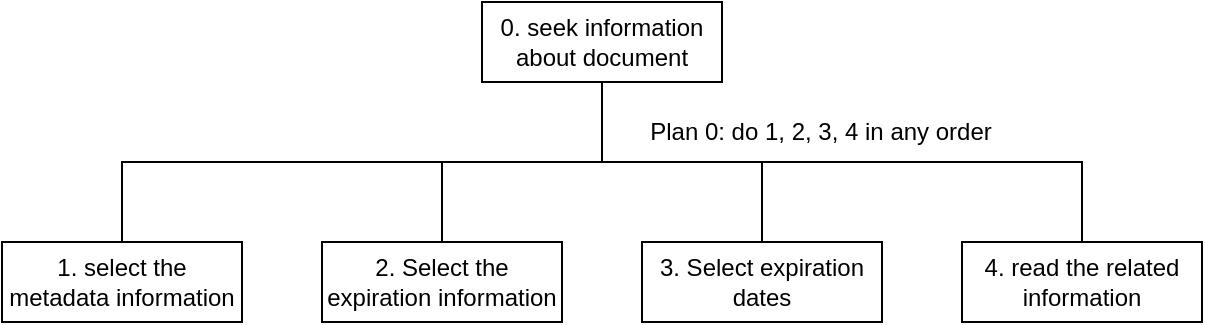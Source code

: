<mxfile version="24.6.3" type="device">
  <diagram name="Pagina-1" id="GzbVnpT76C-ZIcmX6RsV">
    <mxGraphModel dx="2240" dy="1155" grid="1" gridSize="10" guides="1" tooltips="1" connect="1" arrows="1" fold="1" page="1" pageScale="1" pageWidth="1169" pageHeight="827" math="0" shadow="0">
      <root>
        <mxCell id="0" />
        <mxCell id="1" parent="0" />
        <mxCell id="LwxMLPN20SWtX-hT_mcb-1" value="0. seek information about document" style="rounded=0;whiteSpace=wrap;html=1;" parent="1" vertex="1">
          <mxGeometry x="524" y="40" width="120" height="40" as="geometry" />
        </mxCell>
        <mxCell id="LwxMLPN20SWtX-hT_mcb-3" value="1. select the metadata information" style="rounded=0;whiteSpace=wrap;html=1;" parent="1" vertex="1">
          <mxGeometry x="284" y="160" width="120" height="40" as="geometry" />
        </mxCell>
        <mxCell id="LwxMLPN20SWtX-hT_mcb-4" value="2. Select the expiration information" style="rounded=0;whiteSpace=wrap;html=1;" parent="1" vertex="1">
          <mxGeometry x="444" y="160" width="120" height="40" as="geometry" />
        </mxCell>
        <mxCell id="LwxMLPN20SWtX-hT_mcb-8" value="3. Select expiration dates" style="rounded=0;whiteSpace=wrap;html=1;" parent="1" vertex="1">
          <mxGeometry x="604" y="160" width="120" height="40" as="geometry" />
        </mxCell>
        <mxCell id="LwxMLPN20SWtX-hT_mcb-9" value="4. read the related information" style="rounded=0;whiteSpace=wrap;html=1;" parent="1" vertex="1">
          <mxGeometry x="764" y="160" width="120" height="40" as="geometry" />
        </mxCell>
        <mxCell id="LwxMLPN20SWtX-hT_mcb-30" value="" style="endArrow=none;html=1;rounded=0;exitX=0.5;exitY=0;exitDx=0;exitDy=0;entryX=0.5;entryY=1;entryDx=0;entryDy=0;edgeStyle=orthogonalEdgeStyle;" parent="1" source="LwxMLPN20SWtX-hT_mcb-3" target="LwxMLPN20SWtX-hT_mcb-1" edge="1">
          <mxGeometry width="50" height="50" relative="1" as="geometry">
            <mxPoint x="-36" y="150" as="sourcePoint" />
            <mxPoint x="14" y="100" as="targetPoint" />
          </mxGeometry>
        </mxCell>
        <mxCell id="LwxMLPN20SWtX-hT_mcb-31" value="" style="endArrow=none;html=1;rounded=0;entryX=0.5;entryY=1;entryDx=0;entryDy=0;exitX=0.5;exitY=0;exitDx=0;exitDy=0;edgeStyle=orthogonalEdgeStyle;" parent="1" source="LwxMLPN20SWtX-hT_mcb-4" target="LwxMLPN20SWtX-hT_mcb-1" edge="1">
          <mxGeometry width="50" height="50" relative="1" as="geometry">
            <mxPoint x="414" y="190" as="sourcePoint" />
            <mxPoint x="464" y="140" as="targetPoint" />
          </mxGeometry>
        </mxCell>
        <mxCell id="LwxMLPN20SWtX-hT_mcb-32" value="" style="endArrow=none;html=1;rounded=0;entryX=0.5;entryY=1;entryDx=0;entryDy=0;exitX=0.5;exitY=0;exitDx=0;exitDy=0;edgeStyle=orthogonalEdgeStyle;" parent="1" source="LwxMLPN20SWtX-hT_mcb-8" target="LwxMLPN20SWtX-hT_mcb-1" edge="1">
          <mxGeometry width="50" height="50" relative="1" as="geometry">
            <mxPoint x="464" y="190" as="sourcePoint" />
            <mxPoint x="434" y="110" as="targetPoint" />
          </mxGeometry>
        </mxCell>
        <mxCell id="LwxMLPN20SWtX-hT_mcb-33" value="" style="endArrow=none;html=1;rounded=0;entryX=0.5;entryY=1;entryDx=0;entryDy=0;exitX=0.5;exitY=0;exitDx=0;exitDy=0;edgeStyle=orthogonalEdgeStyle;" parent="1" source="LwxMLPN20SWtX-hT_mcb-9" target="LwxMLPN20SWtX-hT_mcb-1" edge="1">
          <mxGeometry width="50" height="50" relative="1" as="geometry">
            <mxPoint x="854" y="220" as="sourcePoint" />
            <mxPoint x="904" y="170" as="targetPoint" />
          </mxGeometry>
        </mxCell>
        <mxCell id="LwxMLPN20SWtX-hT_mcb-36" value="Plan 0: do 1, 2, 3, 4 in any order" style="text;html=1;align=center;verticalAlign=middle;whiteSpace=wrap;rounded=0;" parent="1" vertex="1">
          <mxGeometry x="604" y="90" width="179" height="30" as="geometry" />
        </mxCell>
      </root>
    </mxGraphModel>
  </diagram>
</mxfile>
